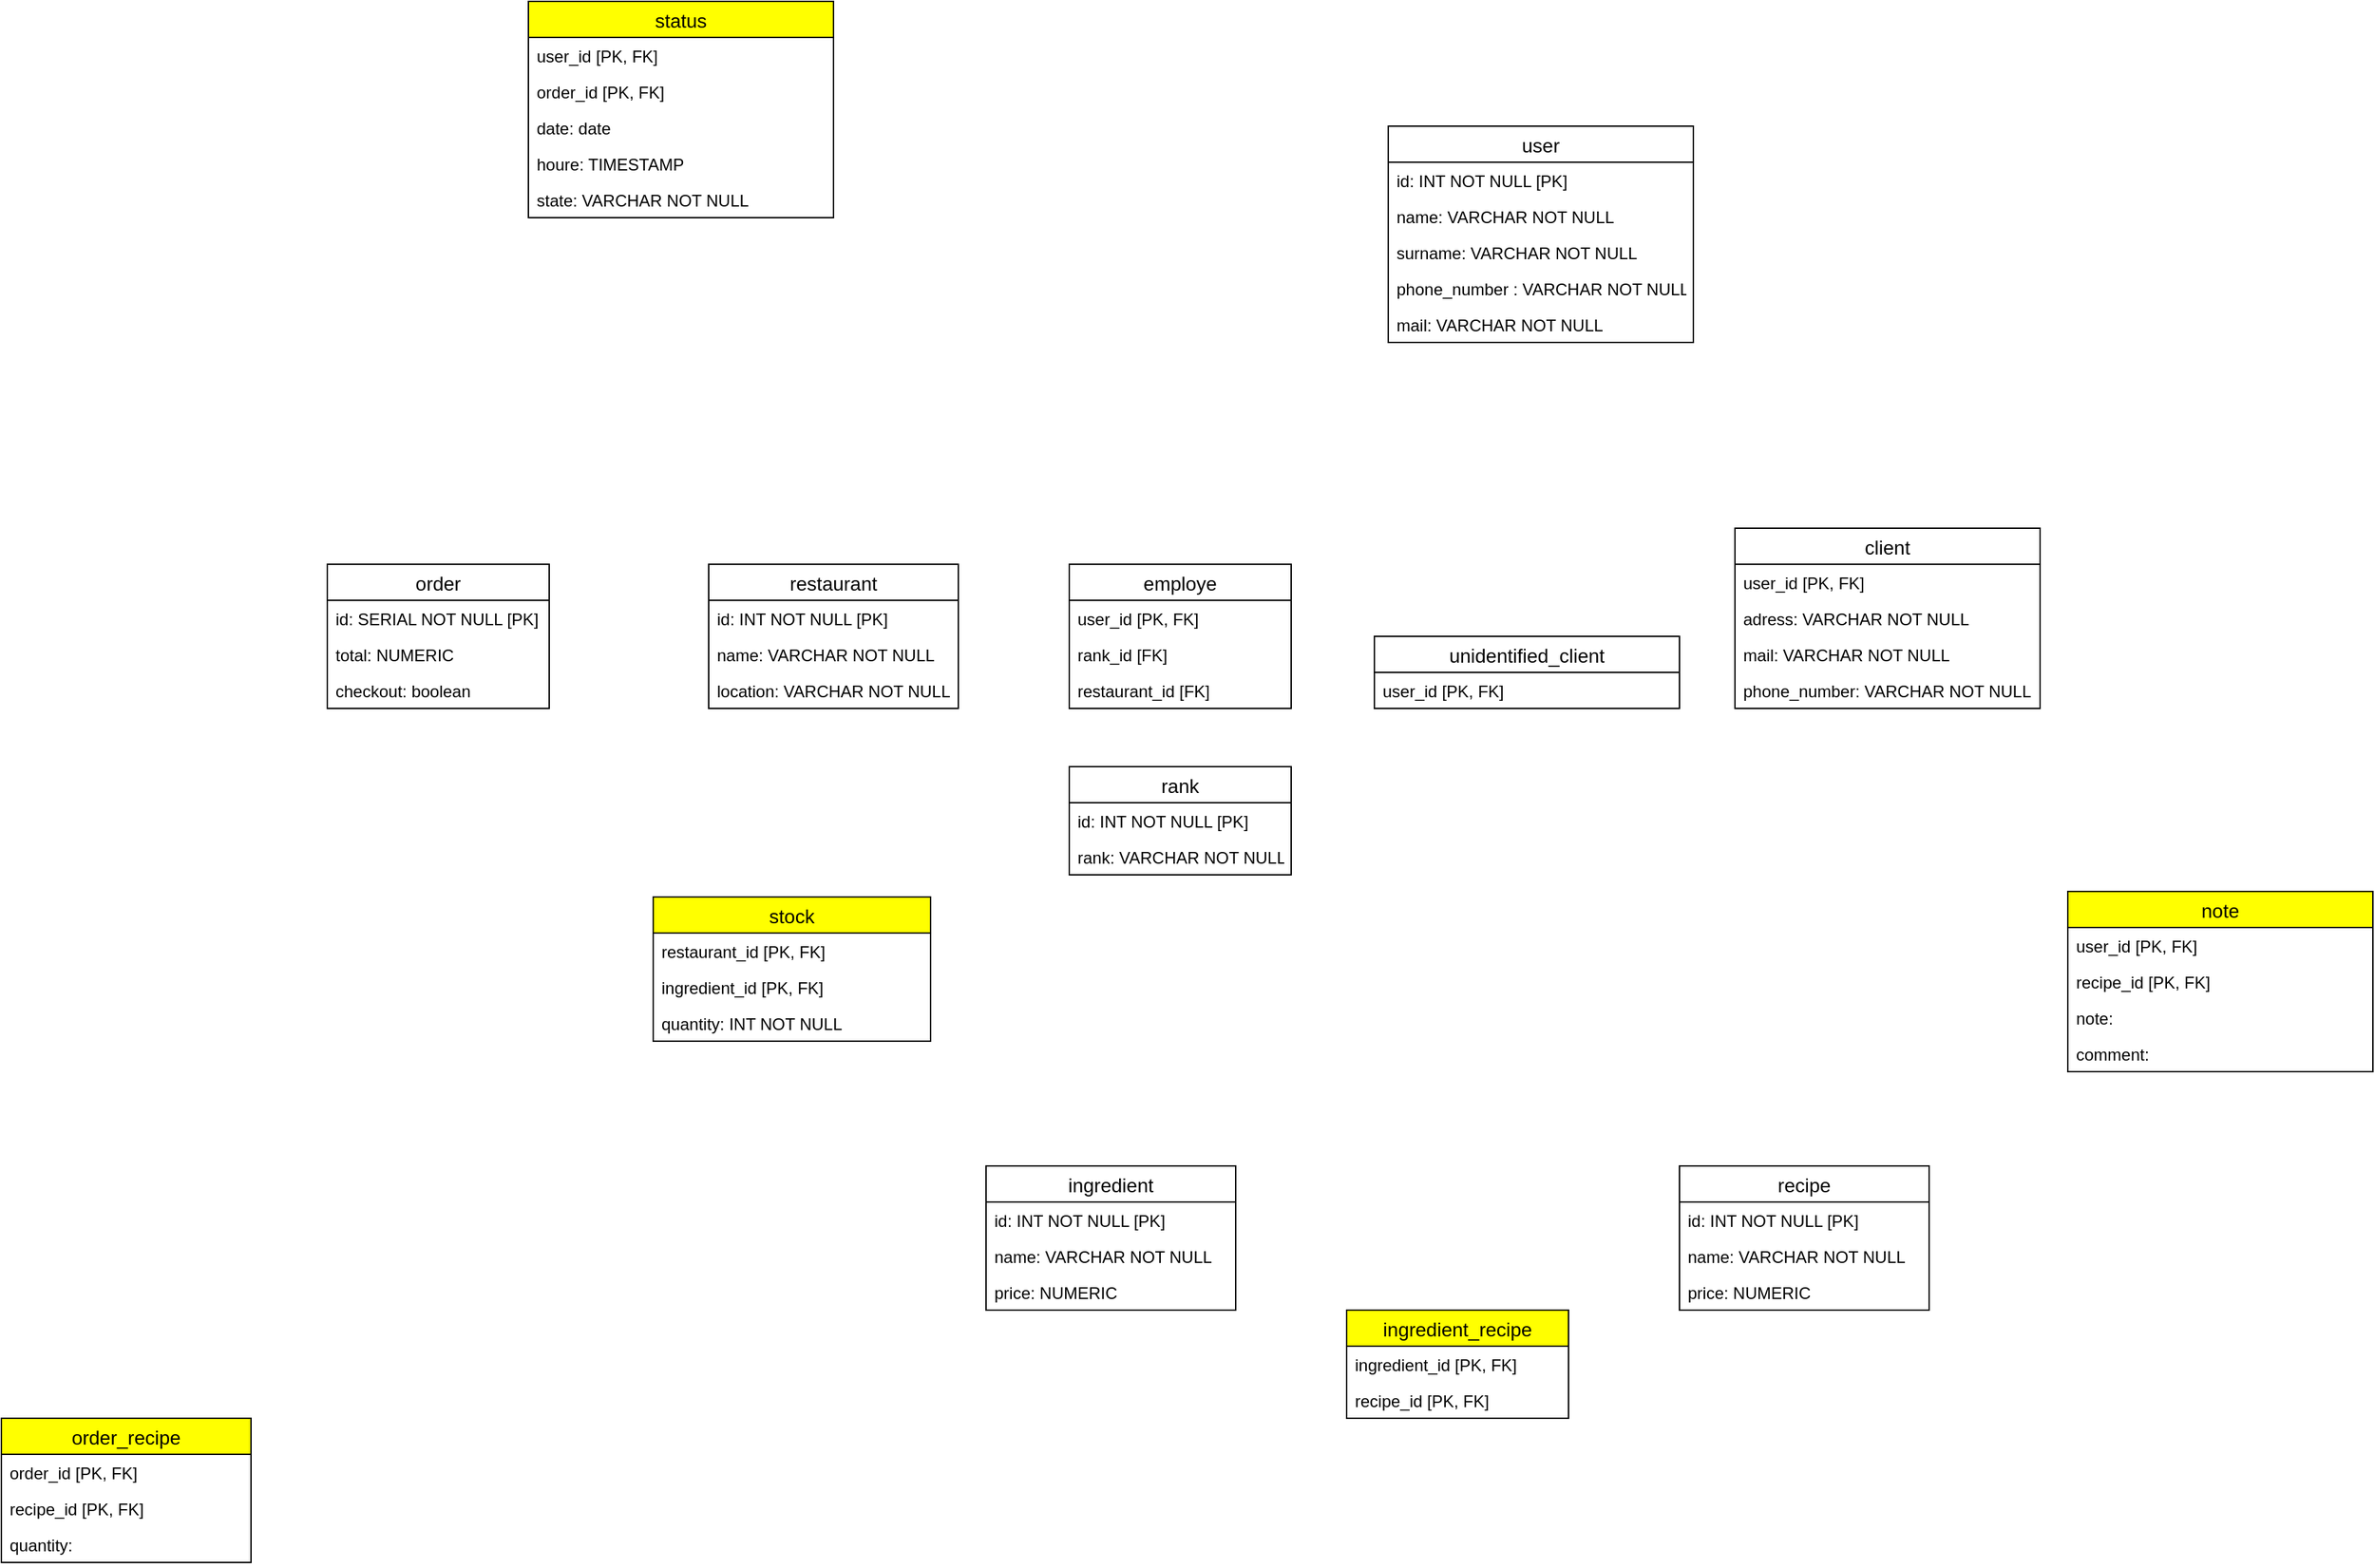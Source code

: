 <mxfile version="13.3.1" type="device"><diagram id="w1Un96-Gg3D-hxaQv8y9" name="Page-1"><mxGraphModel dx="1810" dy="2172" grid="1" gridSize="10" guides="1" tooltips="1" connect="1" arrows="1" fold="1" page="1" pageScale="1" pageWidth="1169" pageHeight="827" math="0" shadow="0"><root><mxCell id="0"/><mxCell id="1" parent="0"/><mxCell id="Jl_KPv3wHxPZfp4Qd0QR-46" value="user" style="swimlane;fontStyle=0;childLayout=stackLayout;horizontal=1;startSize=26;horizontalStack=0;resizeParent=1;resizeParentMax=0;resizeLast=0;collapsible=1;marginBottom=0;align=center;fontSize=14;labelBackgroundColor=#ffffff;strokeColor=#000000;" parent="1" vertex="1"><mxGeometry x="1190" y="-660" width="220" height="156" as="geometry"/></mxCell><mxCell id="Jl_KPv3wHxPZfp4Qd0QR-47" value="id: INT NOT NULL [PK]" style="text;strokeColor=none;fillColor=none;spacingLeft=4;spacingRight=4;overflow=hidden;rotatable=0;points=[[0,0.5],[1,0.5]];portConstraint=eastwest;fontSize=12;" parent="Jl_KPv3wHxPZfp4Qd0QR-46" vertex="1"><mxGeometry y="26" width="220" height="26" as="geometry"/></mxCell><mxCell id="Jl_KPv3wHxPZfp4Qd0QR-82" value="name: VARCHAR NOT NULL" style="text;strokeColor=none;fillColor=none;spacingLeft=4;spacingRight=4;overflow=hidden;rotatable=0;points=[[0,0.5],[1,0.5]];portConstraint=eastwest;fontSize=12;" parent="Jl_KPv3wHxPZfp4Qd0QR-46" vertex="1"><mxGeometry y="52" width="220" height="26" as="geometry"/></mxCell><mxCell id="Jl_KPv3wHxPZfp4Qd0QR-48" value="surname: VARCHAR NOT NULL" style="text;strokeColor=none;fillColor=none;spacingLeft=4;spacingRight=4;overflow=hidden;rotatable=0;points=[[0,0.5],[1,0.5]];portConstraint=eastwest;fontSize=12;" parent="Jl_KPv3wHxPZfp4Qd0QR-46" vertex="1"><mxGeometry y="78" width="220" height="26" as="geometry"/></mxCell><mxCell id="Jl_KPv3wHxPZfp4Qd0QR-49" value="phone_number : VARCHAR NOT NULL" style="text;strokeColor=none;fillColor=none;spacingLeft=4;spacingRight=4;overflow=hidden;rotatable=0;points=[[0,0.5],[1,0.5]];portConstraint=eastwest;fontSize=12;" parent="Jl_KPv3wHxPZfp4Qd0QR-46" vertex="1"><mxGeometry y="104" width="220" height="26" as="geometry"/></mxCell><mxCell id="Jl_KPv3wHxPZfp4Qd0QR-50" value="mail: VARCHAR NOT NULL" style="text;strokeColor=none;fillColor=none;spacingLeft=4;spacingRight=4;overflow=hidden;rotatable=0;points=[[0,0.5],[1,0.5]];portConstraint=eastwest;fontSize=12;" parent="Jl_KPv3wHxPZfp4Qd0QR-46" vertex="1"><mxGeometry y="130" width="220" height="26" as="geometry"/></mxCell><mxCell id="Jl_KPv3wHxPZfp4Qd0QR-37" value="client" style="swimlane;fontStyle=0;childLayout=stackLayout;horizontal=1;startSize=26;horizontalStack=0;resizeParent=1;resizeParentMax=0;resizeLast=0;collapsible=1;marginBottom=0;align=center;fontSize=14;labelBackgroundColor=#ffffff;strokeColor=#000000;" parent="1" vertex="1"><mxGeometry x="1440" y="-370" width="220" height="130" as="geometry"/></mxCell><mxCell id="Jl_KPv3wHxPZfp4Qd0QR-38" value="user_id [PK, FK]" style="text;strokeColor=none;fillColor=none;spacingLeft=4;spacingRight=4;overflow=hidden;rotatable=0;points=[[0,0.5],[1,0.5]];portConstraint=eastwest;fontSize=12;" parent="Jl_KPv3wHxPZfp4Qd0QR-37" vertex="1"><mxGeometry y="26" width="220" height="26" as="geometry"/></mxCell><mxCell id="Jl_KPv3wHxPZfp4Qd0QR-76" value="adress: VARCHAR NOT NULL" style="text;strokeColor=none;fillColor=none;spacingLeft=4;spacingRight=4;overflow=hidden;rotatable=0;points=[[0,0.5],[1,0.5]];portConstraint=eastwest;fontSize=12;" parent="Jl_KPv3wHxPZfp4Qd0QR-37" vertex="1"><mxGeometry y="52" width="220" height="26" as="geometry"/></mxCell><mxCell id="Jl_KPv3wHxPZfp4Qd0QR-39" value="mail: VARCHAR NOT NULL" style="text;strokeColor=none;fillColor=none;spacingLeft=4;spacingRight=4;overflow=hidden;rotatable=0;points=[[0,0.5],[1,0.5]];portConstraint=eastwest;fontSize=12;" parent="Jl_KPv3wHxPZfp4Qd0QR-37" vertex="1"><mxGeometry y="78" width="220" height="26" as="geometry"/></mxCell><mxCell id="Jl_KPv3wHxPZfp4Qd0QR-40" value="phone_number: VARCHAR NOT NULL" style="text;strokeColor=none;fillColor=none;spacingLeft=4;spacingRight=4;overflow=hidden;rotatable=0;points=[[0,0.5],[1,0.5]];portConstraint=eastwest;fontSize=12;" parent="Jl_KPv3wHxPZfp4Qd0QR-37" vertex="1"><mxGeometry y="104" width="220" height="26" as="geometry"/></mxCell><mxCell id="Jl_KPv3wHxPZfp4Qd0QR-87" value="unidentified_client" style="swimlane;fontStyle=0;childLayout=stackLayout;horizontal=1;startSize=26;horizontalStack=0;resizeParent=1;resizeParentMax=0;resizeLast=0;collapsible=1;marginBottom=0;align=center;fontSize=14;labelBackgroundColor=#ffffff;strokeColor=#000000;" parent="1" vertex="1"><mxGeometry x="1180" y="-292" width="220" height="52" as="geometry"/></mxCell><mxCell id="Jl_KPv3wHxPZfp4Qd0QR-88" value="user_id [PK, FK]" style="text;strokeColor=none;fillColor=none;spacingLeft=4;spacingRight=4;overflow=hidden;rotatable=0;points=[[0,0.5],[1,0.5]];portConstraint=eastwest;fontSize=12;" parent="Jl_KPv3wHxPZfp4Qd0QR-87" vertex="1"><mxGeometry y="26" width="220" height="26" as="geometry"/></mxCell><mxCell id="Jl_KPv3wHxPZfp4Qd0QR-78" value="employe" style="swimlane;fontStyle=0;childLayout=stackLayout;horizontal=1;startSize=26;horizontalStack=0;resizeParent=1;resizeParentMax=0;resizeLast=0;collapsible=1;marginBottom=0;align=center;fontSize=14;labelBackgroundColor=#ffffff;strokeColor=#000000;" parent="1" vertex="1"><mxGeometry x="960" y="-344" width="160" height="104" as="geometry"/></mxCell><mxCell id="Jl_KPv3wHxPZfp4Qd0QR-79" value="user_id [PK, FK]" style="text;strokeColor=none;fillColor=none;spacingLeft=4;spacingRight=4;overflow=hidden;rotatable=0;points=[[0,0.5],[1,0.5]];portConstraint=eastwest;fontSize=12;" parent="Jl_KPv3wHxPZfp4Qd0QR-78" vertex="1"><mxGeometry y="26" width="160" height="26" as="geometry"/></mxCell><mxCell id="IeT95uy5YS2KifmsP6Df-18" value="rank_id [FK]" style="text;strokeColor=none;fillColor=none;spacingLeft=4;spacingRight=4;overflow=hidden;rotatable=0;points=[[0,0.5],[1,0.5]];portConstraint=eastwest;fontSize=12;" parent="Jl_KPv3wHxPZfp4Qd0QR-78" vertex="1"><mxGeometry y="52" width="160" height="26" as="geometry"/></mxCell><mxCell id="sRkuaMpgPYv-Zhr0XMpz-1" value="restaurant_id [FK]" style="text;strokeColor=none;fillColor=none;spacingLeft=4;spacingRight=4;overflow=hidden;rotatable=0;points=[[0,0.5],[1,0.5]];portConstraint=eastwest;fontSize=12;" parent="Jl_KPv3wHxPZfp4Qd0QR-78" vertex="1"><mxGeometry y="78" width="160" height="26" as="geometry"/></mxCell><mxCell id="Jl_KPv3wHxPZfp4Qd0QR-51" value="restaurant" style="swimlane;fontStyle=0;childLayout=stackLayout;horizontal=1;startSize=26;horizontalStack=0;resizeParent=1;resizeParentMax=0;resizeLast=0;collapsible=1;marginBottom=0;align=center;fontSize=14;labelBackgroundColor=#ffffff;strokeColor=#000000;" parent="1" vertex="1"><mxGeometry x="700" y="-344" width="180" height="104" as="geometry"/></mxCell><mxCell id="Jl_KPv3wHxPZfp4Qd0QR-52" value="id: INT NOT NULL [PK]" style="text;strokeColor=none;fillColor=none;spacingLeft=4;spacingRight=4;overflow=hidden;rotatable=0;points=[[0,0.5],[1,0.5]];portConstraint=eastwest;fontSize=12;" parent="Jl_KPv3wHxPZfp4Qd0QR-51" vertex="1"><mxGeometry y="26" width="180" height="26" as="geometry"/></mxCell><mxCell id="Jl_KPv3wHxPZfp4Qd0QR-84" value="name: VARCHAR NOT NULL" style="text;strokeColor=none;fillColor=none;spacingLeft=4;spacingRight=4;overflow=hidden;rotatable=0;points=[[0,0.5],[1,0.5]];portConstraint=eastwest;fontSize=12;" parent="Jl_KPv3wHxPZfp4Qd0QR-51" vertex="1"><mxGeometry y="52" width="180" height="26" as="geometry"/></mxCell><mxCell id="Jl_KPv3wHxPZfp4Qd0QR-53" value="location: VARCHAR NOT NULL" style="text;strokeColor=none;fillColor=none;spacingLeft=4;spacingRight=4;overflow=hidden;rotatable=0;points=[[0,0.5],[1,0.5]];portConstraint=eastwest;fontSize=12;" parent="Jl_KPv3wHxPZfp4Qd0QR-51" vertex="1"><mxGeometry y="78" width="180" height="26" as="geometry"/></mxCell><mxCell id="Jl_KPv3wHxPZfp4Qd0QR-70" value="order" style="swimlane;fontStyle=0;childLayout=stackLayout;horizontal=1;startSize=26;horizontalStack=0;resizeParent=1;resizeParentMax=0;resizeLast=0;collapsible=1;marginBottom=0;align=center;fontSize=14;labelBackgroundColor=#ffffff;strokeColor=#000000;" parent="1" vertex="1"><mxGeometry x="425" y="-344" width="160" height="104" as="geometry"/></mxCell><mxCell id="Jl_KPv3wHxPZfp4Qd0QR-71" value="id: SERIAL NOT NULL [PK]" style="text;strokeColor=none;fillColor=none;spacingLeft=4;spacingRight=4;overflow=hidden;rotatable=0;points=[[0,0.5],[1,0.5]];portConstraint=eastwest;fontSize=12;" parent="Jl_KPv3wHxPZfp4Qd0QR-70" vertex="1"><mxGeometry y="26" width="160" height="26" as="geometry"/></mxCell><mxCell id="Jl_KPv3wHxPZfp4Qd0QR-86" value="total: NUMERIC" style="text;strokeColor=none;fillColor=none;spacingLeft=4;spacingRight=4;overflow=hidden;rotatable=0;points=[[0,0.5],[1,0.5]];portConstraint=eastwest;fontSize=12;" parent="Jl_KPv3wHxPZfp4Qd0QR-70" vertex="1"><mxGeometry y="52" width="160" height="26" as="geometry"/></mxCell><mxCell id="IeT95uy5YS2KifmsP6Df-22" value="checkout: boolean" style="text;strokeColor=none;fillColor=none;spacingLeft=4;spacingRight=4;overflow=hidden;rotatable=0;points=[[0,0.5],[1,0.5]];portConstraint=eastwest;fontSize=12;" parent="Jl_KPv3wHxPZfp4Qd0QR-70" vertex="1"><mxGeometry y="78" width="160" height="26" as="geometry"/></mxCell><mxCell id="Jl_KPv3wHxPZfp4Qd0QR-59" value="ingredient" style="swimlane;fontStyle=0;childLayout=stackLayout;horizontal=1;startSize=26;horizontalStack=0;resizeParent=1;resizeParentMax=0;resizeLast=0;collapsible=1;marginBottom=0;align=center;fontSize=14;" parent="1" vertex="1"><mxGeometry x="900" y="90" width="180" height="104" as="geometry"/></mxCell><mxCell id="Jl_KPv3wHxPZfp4Qd0QR-60" value="id: INT NOT NULL [PK]" style="text;strokeColor=none;fillColor=none;spacingLeft=4;spacingRight=4;overflow=hidden;rotatable=0;points=[[0,0.5],[1,0.5]];portConstraint=eastwest;fontSize=12;labelBackgroundColor=#ffffff;" parent="Jl_KPv3wHxPZfp4Qd0QR-59" vertex="1"><mxGeometry y="26" width="180" height="26" as="geometry"/></mxCell><mxCell id="Jl_KPv3wHxPZfp4Qd0QR-85" value="name: VARCHAR NOT NULL" style="text;strokeColor=none;fillColor=none;spacingLeft=4;spacingRight=4;overflow=hidden;rotatable=0;points=[[0,0.5],[1,0.5]];portConstraint=eastwest;fontSize=12;labelBackgroundColor=#ffffff;" parent="Jl_KPv3wHxPZfp4Qd0QR-59" vertex="1"><mxGeometry y="52" width="180" height="26" as="geometry"/></mxCell><mxCell id="Jl_KPv3wHxPZfp4Qd0QR-61" value="price: NUMERIC" style="text;strokeColor=none;fillColor=none;spacingLeft=4;spacingRight=4;overflow=hidden;rotatable=0;points=[[0,0.5],[1,0.5]];portConstraint=eastwest;fontSize=12;" parent="Jl_KPv3wHxPZfp4Qd0QR-59" vertex="1"><mxGeometry y="78" width="180" height="26" as="geometry"/></mxCell><mxCell id="Jl_KPv3wHxPZfp4Qd0QR-62" value="recipe" style="swimlane;fontStyle=0;childLayout=stackLayout;horizontal=1;startSize=26;horizontalStack=0;resizeParent=1;resizeParentMax=0;resizeLast=0;collapsible=1;marginBottom=0;align=center;fontSize=14;" parent="1" vertex="1"><mxGeometry x="1400" y="90" width="180" height="104" as="geometry"/></mxCell><mxCell id="Jl_KPv3wHxPZfp4Qd0QR-63" value="id: INT NOT NULL [PK]" style="text;strokeColor=none;fillColor=none;spacingLeft=4;spacingRight=4;overflow=hidden;rotatable=0;points=[[0,0.5],[1,0.5]];portConstraint=eastwest;fontSize=12;labelBackgroundColor=#ffffff;" parent="Jl_KPv3wHxPZfp4Qd0QR-62" vertex="1"><mxGeometry y="26" width="180" height="26" as="geometry"/></mxCell><mxCell id="KxdXnhwv-9RvHlN4lZD0-20" value="name: VARCHAR NOT NULL" style="text;strokeColor=none;fillColor=none;spacingLeft=4;spacingRight=4;overflow=hidden;rotatable=0;points=[[0,0.5],[1,0.5]];portConstraint=eastwest;fontSize=12;labelBackgroundColor=#ffffff;" parent="Jl_KPv3wHxPZfp4Qd0QR-62" vertex="1"><mxGeometry y="52" width="180" height="26" as="geometry"/></mxCell><mxCell id="Jl_KPv3wHxPZfp4Qd0QR-64" value="price: NUMERIC" style="text;strokeColor=none;fillColor=none;spacingLeft=4;spacingRight=4;overflow=hidden;rotatable=0;points=[[0,0.5],[1,0.5]];portConstraint=eastwest;fontSize=12;" parent="Jl_KPv3wHxPZfp4Qd0QR-62" vertex="1"><mxGeometry y="78" width="180" height="26" as="geometry"/></mxCell><mxCell id="Jl_KPv3wHxPZfp4Qd0QR-66" value="rank" style="swimlane;fontStyle=0;childLayout=stackLayout;horizontal=1;startSize=26;horizontalStack=0;resizeParent=1;resizeParentMax=0;resizeLast=0;collapsible=1;marginBottom=0;align=center;fontSize=14;labelBackgroundColor=#ffffff;strokeColor=#000000;" parent="1" vertex="1"><mxGeometry x="960" y="-198" width="160" height="78" as="geometry"/></mxCell><mxCell id="Jl_KPv3wHxPZfp4Qd0QR-67" value="id: INT NOT NULL [PK]" style="text;strokeColor=none;fillColor=none;spacingLeft=4;spacingRight=4;overflow=hidden;rotatable=0;points=[[0,0.5],[1,0.5]];portConstraint=eastwest;fontSize=12;" parent="Jl_KPv3wHxPZfp4Qd0QR-66" vertex="1"><mxGeometry y="26" width="160" height="26" as="geometry"/></mxCell><mxCell id="Jl_KPv3wHxPZfp4Qd0QR-83" value="rank: VARCHAR NOT NULL" style="text;strokeColor=none;fillColor=none;spacingLeft=4;spacingRight=4;overflow=hidden;rotatable=0;points=[[0,0.5],[1,0.5]];portConstraint=eastwest;fontSize=12;" parent="Jl_KPv3wHxPZfp4Qd0QR-66" vertex="1"><mxGeometry y="52" width="160" height="26" as="geometry"/></mxCell><mxCell id="Jl_KPv3wHxPZfp4Qd0QR-101" value="ingredient_recipe" style="swimlane;fontStyle=0;childLayout=stackLayout;horizontal=1;startSize=26;horizontalStack=0;resizeParent=1;resizeParentMax=0;resizeLast=0;collapsible=1;marginBottom=0;align=center;fontSize=14;labelBackgroundColor=none;strokeColor=#000000;fillColor=#FFFF00;" parent="1" vertex="1"><mxGeometry x="1160" y="194" width="160" height="78" as="geometry"/></mxCell><mxCell id="Jl_KPv3wHxPZfp4Qd0QR-102" value="ingredient_id [PK, FK]" style="text;strokeColor=none;fillColor=none;spacingLeft=4;spacingRight=4;overflow=hidden;rotatable=0;points=[[0,0.5],[1,0.5]];portConstraint=eastwest;fontSize=12;" parent="Jl_KPv3wHxPZfp4Qd0QR-101" vertex="1"><mxGeometry y="26" width="160" height="26" as="geometry"/></mxCell><mxCell id="Jl_KPv3wHxPZfp4Qd0QR-103" value="recipe_id [PK, FK]" style="text;strokeColor=none;fillColor=none;spacingLeft=4;spacingRight=4;overflow=hidden;rotatable=0;points=[[0,0.5],[1,0.5]];portConstraint=eastwest;fontSize=12;" parent="Jl_KPv3wHxPZfp4Qd0QR-101" vertex="1"><mxGeometry y="52" width="160" height="26" as="geometry"/></mxCell><mxCell id="IeT95uy5YS2KifmsP6Df-23" value="stock" style="swimlane;fontStyle=0;childLayout=stackLayout;horizontal=1;startSize=26;horizontalStack=0;resizeParent=1;resizeParentMax=0;resizeLast=0;collapsible=1;marginBottom=0;align=center;fontSize=14;labelBackgroundColor=none;strokeColor=#000000;fillColor=#FFFF00;" parent="1" vertex="1"><mxGeometry x="660" y="-104" width="200" height="104" as="geometry"/></mxCell><mxCell id="IeT95uy5YS2KifmsP6Df-30" value="restaurant_id [PK, FK]" style="text;strokeColor=none;fillColor=none;spacingLeft=4;spacingRight=4;overflow=hidden;rotatable=0;points=[[0,0.5],[1,0.5]];portConstraint=eastwest;fontSize=12;" parent="IeT95uy5YS2KifmsP6Df-23" vertex="1"><mxGeometry y="26" width="200" height="26" as="geometry"/></mxCell><mxCell id="IeT95uy5YS2KifmsP6Df-25" value="ingredient_id [PK, FK]" style="text;strokeColor=none;fillColor=none;spacingLeft=4;spacingRight=4;overflow=hidden;rotatable=0;points=[[0,0.5],[1,0.5]];portConstraint=eastwest;fontSize=12;" parent="IeT95uy5YS2KifmsP6Df-23" vertex="1"><mxGeometry y="52" width="200" height="26" as="geometry"/></mxCell><mxCell id="IeT95uy5YS2KifmsP6Df-26" value="quantity: INT NOT NULL" style="text;strokeColor=none;fillColor=none;spacingLeft=4;spacingRight=4;overflow=hidden;rotatable=0;points=[[0,0.5],[1,0.5]];portConstraint=eastwest;fontSize=12;" parent="IeT95uy5YS2KifmsP6Df-23" vertex="1"><mxGeometry y="78" width="200" height="26" as="geometry"/></mxCell><mxCell id="CuZhnW8yilsVk-IzMMFu-1" value="order_recipe" style="swimlane;fontStyle=0;childLayout=stackLayout;horizontal=1;startSize=26;horizontalStack=0;resizeParent=1;resizeParentMax=0;resizeLast=0;collapsible=1;marginBottom=0;align=center;fontSize=14;fillColor=#FFFF00;" parent="1" vertex="1"><mxGeometry x="190" y="272" width="180" height="104" as="geometry"/></mxCell><mxCell id="CuZhnW8yilsVk-IzMMFu-2" value="order_id [PK, FK]" style="text;strokeColor=none;fillColor=none;spacingLeft=4;spacingRight=4;overflow=hidden;rotatable=0;points=[[0,0.5],[1,0.5]];portConstraint=eastwest;fontSize=12;labelBackgroundColor=#ffffff;" parent="CuZhnW8yilsVk-IzMMFu-1" vertex="1"><mxGeometry y="26" width="180" height="26" as="geometry"/></mxCell><mxCell id="CuZhnW8yilsVk-IzMMFu-3" value="recipe_id [PK, FK]" style="text;strokeColor=none;fillColor=none;spacingLeft=4;spacingRight=4;overflow=hidden;rotatable=0;points=[[0,0.5],[1,0.5]];portConstraint=eastwest;fontSize=12;" parent="CuZhnW8yilsVk-IzMMFu-1" vertex="1"><mxGeometry y="52" width="180" height="26" as="geometry"/></mxCell><mxCell id="CuZhnW8yilsVk-IzMMFu-5" value="quantity: " style="text;strokeColor=none;fillColor=none;spacingLeft=4;spacingRight=4;overflow=hidden;rotatable=0;points=[[0,0.5],[1,0.5]];portConstraint=eastwest;fontSize=12;" parent="CuZhnW8yilsVk-IzMMFu-1" vertex="1"><mxGeometry y="78" width="180" height="26" as="geometry"/></mxCell><mxCell id="KxdXnhwv-9RvHlN4lZD0-10" value="note" style="swimlane;fontStyle=0;childLayout=stackLayout;horizontal=1;startSize=26;horizontalStack=0;resizeParent=1;resizeParentMax=0;resizeLast=0;collapsible=1;marginBottom=0;align=center;fontSize=14;labelBackgroundColor=none;strokeColor=#000000;fillColor=#FFFF00;" parent="1" vertex="1"><mxGeometry x="1680" y="-108" width="220" height="130" as="geometry"/></mxCell><mxCell id="KxdXnhwv-9RvHlN4lZD0-11" value="user_id [PK, FK]" style="text;strokeColor=none;fillColor=none;spacingLeft=4;spacingRight=4;overflow=hidden;rotatable=0;points=[[0,0.5],[1,0.5]];portConstraint=eastwest;fontSize=12;" parent="KxdXnhwv-9RvHlN4lZD0-10" vertex="1"><mxGeometry y="26" width="220" height="26" as="geometry"/></mxCell><mxCell id="KxdXnhwv-9RvHlN4lZD0-12" value="recipe_id [PK, FK]" style="text;strokeColor=none;fillColor=none;spacingLeft=4;spacingRight=4;overflow=hidden;rotatable=0;points=[[0,0.5],[1,0.5]];portConstraint=eastwest;fontSize=12;" parent="KxdXnhwv-9RvHlN4lZD0-10" vertex="1"><mxGeometry y="52" width="220" height="26" as="geometry"/></mxCell><mxCell id="KxdXnhwv-9RvHlN4lZD0-13" value="note: " style="text;strokeColor=none;fillColor=none;spacingLeft=4;spacingRight=4;overflow=hidden;rotatable=0;points=[[0,0.5],[1,0.5]];portConstraint=eastwest;fontSize=12;" parent="KxdXnhwv-9RvHlN4lZD0-10" vertex="1"><mxGeometry y="78" width="220" height="26" as="geometry"/></mxCell><mxCell id="KxdXnhwv-9RvHlN4lZD0-14" value="comment:" style="text;strokeColor=none;fillColor=none;spacingLeft=4;spacingRight=4;overflow=hidden;rotatable=0;points=[[0,0.5],[1,0.5]];portConstraint=eastwest;fontSize=12;" parent="KxdXnhwv-9RvHlN4lZD0-10" vertex="1"><mxGeometry y="104" width="220" height="26" as="geometry"/></mxCell><mxCell id="IeT95uy5YS2KifmsP6Df-37" value="status" style="swimlane;fontStyle=0;childLayout=stackLayout;horizontal=1;startSize=26;horizontalStack=0;resizeParent=1;resizeParentMax=0;resizeLast=0;collapsible=1;marginBottom=0;align=center;fontSize=14;labelBackgroundColor=none;strokeColor=#000000;fillColor=#FFFF00;" parent="1" vertex="1"><mxGeometry x="570" y="-750" width="220" height="156" as="geometry"/></mxCell><mxCell id="IeT95uy5YS2KifmsP6Df-38" value="user_id [PK, FK]" style="text;strokeColor=none;fillColor=none;spacingLeft=4;spacingRight=4;overflow=hidden;rotatable=0;points=[[0,0.5],[1,0.5]];portConstraint=eastwest;fontSize=12;" parent="IeT95uy5YS2KifmsP6Df-37" vertex="1"><mxGeometry y="26" width="220" height="26" as="geometry"/></mxCell><mxCell id="IeT95uy5YS2KifmsP6Df-39" value="order_id [PK, FK]" style="text;strokeColor=none;fillColor=none;spacingLeft=4;spacingRight=4;overflow=hidden;rotatable=0;points=[[0,0.5],[1,0.5]];portConstraint=eastwest;fontSize=12;" parent="IeT95uy5YS2KifmsP6Df-37" vertex="1"><mxGeometry y="52" width="220" height="26" as="geometry"/></mxCell><mxCell id="IeT95uy5YS2KifmsP6Df-40" value="date: date" style="text;strokeColor=none;fillColor=none;spacingLeft=4;spacingRight=4;overflow=hidden;rotatable=0;points=[[0,0.5],[1,0.5]];portConstraint=eastwest;fontSize=12;" parent="IeT95uy5YS2KifmsP6Df-37" vertex="1"><mxGeometry y="78" width="220" height="26" as="geometry"/></mxCell><mxCell id="IeT95uy5YS2KifmsP6Df-41" value="houre: TIMESTAMP" style="text;strokeColor=none;fillColor=none;spacingLeft=4;spacingRight=4;overflow=hidden;rotatable=0;points=[[0,0.5],[1,0.5]];portConstraint=eastwest;fontSize=12;" parent="IeT95uy5YS2KifmsP6Df-37" vertex="1"><mxGeometry y="104" width="220" height="26" as="geometry"/></mxCell><mxCell id="IeT95uy5YS2KifmsP6Df-42" value="state: VARCHAR NOT NULL" style="text;strokeColor=none;fillColor=none;spacingLeft=4;spacingRight=4;overflow=hidden;rotatable=0;points=[[0,0.5],[1,0.5]];portConstraint=eastwest;fontSize=12;" parent="IeT95uy5YS2KifmsP6Df-37" vertex="1"><mxGeometry y="130" width="220" height="26" as="geometry"/></mxCell></root></mxGraphModel></diagram></mxfile>